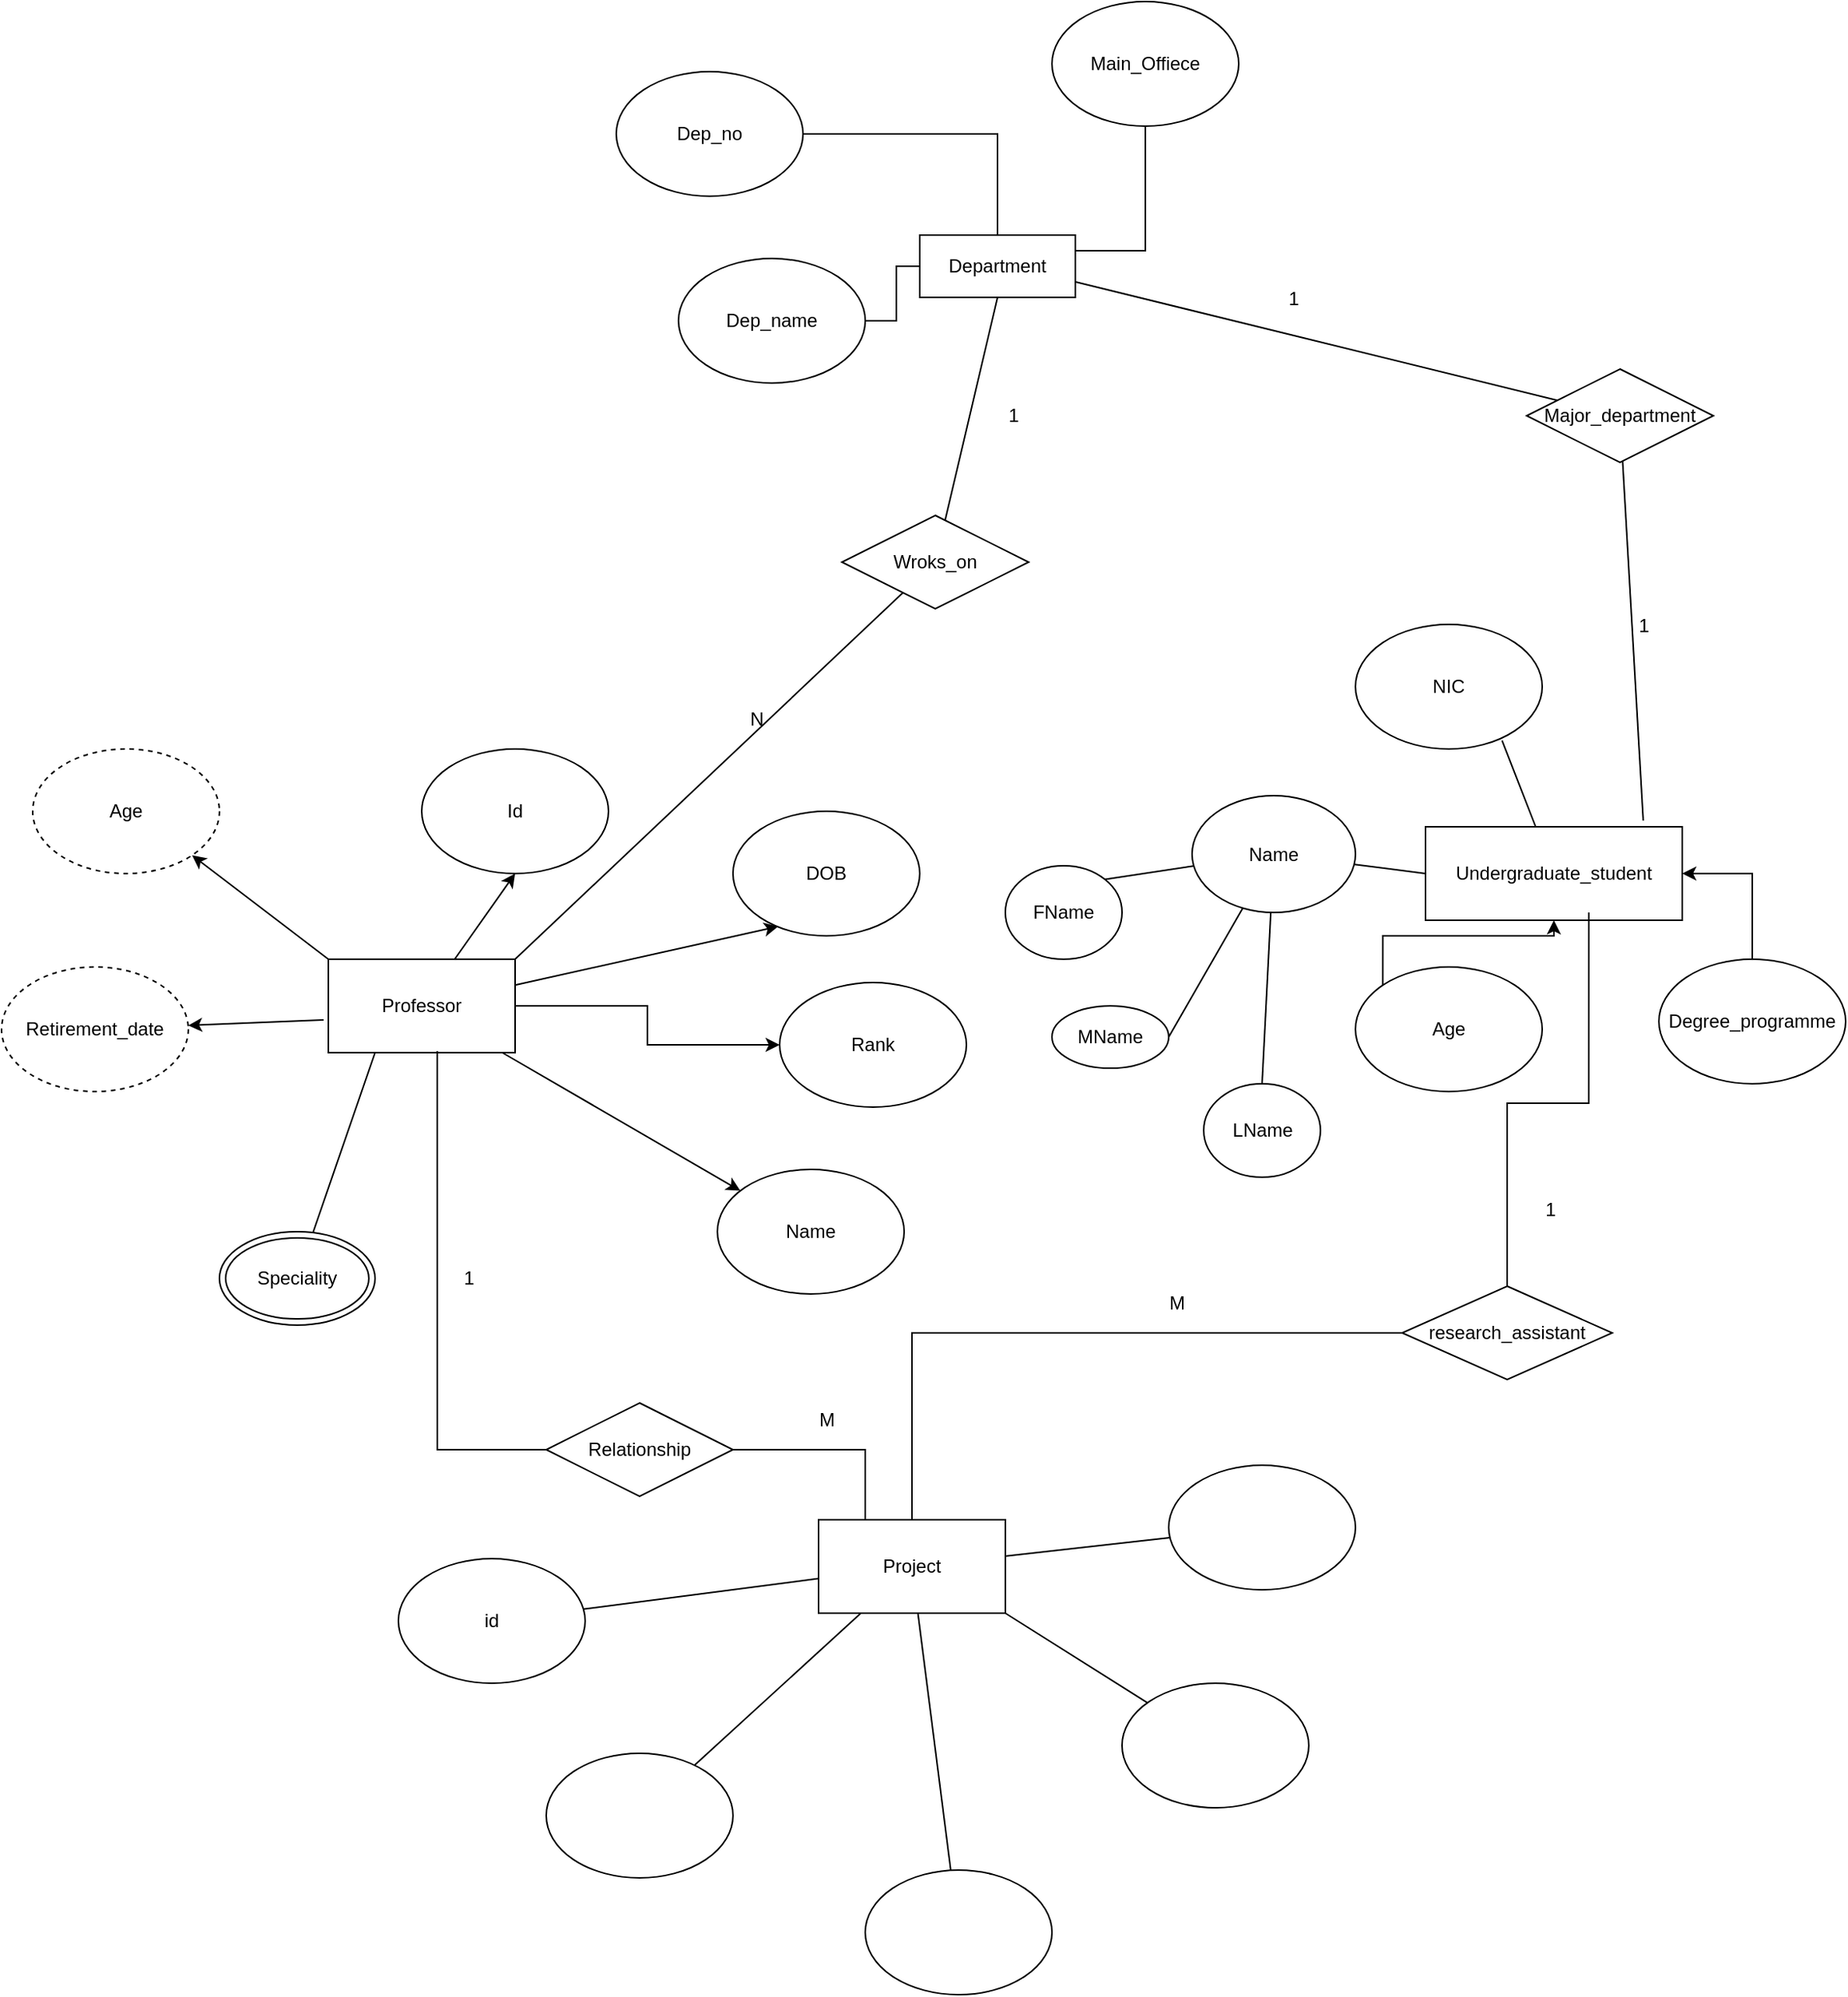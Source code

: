 <mxfile version="15.7.3" type="github" pages="2">
  <diagram id="R2lEEEUBdFMjLlhIrx00" name="University">
    <mxGraphModel dx="1704" dy="1379" grid="1" gridSize="15" guides="1" tooltips="1" connect="1" arrows="1" fold="1" page="0" pageScale="1" pageWidth="850" pageHeight="1100" math="0" shadow="0" extFonts="Permanent Marker^https://fonts.googleapis.com/css?family=Permanent+Marker">
      <root>
        <mxCell id="0" />
        <mxCell id="1" parent="0" />
        <mxCell id="ECpv_SO4cA7GXi2VKjZA-2" value="Id" style="ellipse;whiteSpace=wrap;html=1;" vertex="1" parent="1">
          <mxGeometry x="210" y="30" width="120" height="80" as="geometry" />
        </mxCell>
        <mxCell id="ECpv_SO4cA7GXi2VKjZA-4" value="DOB" style="ellipse;whiteSpace=wrap;html=1;" vertex="1" parent="1">
          <mxGeometry x="410" y="70" width="120" height="80" as="geometry" />
        </mxCell>
        <mxCell id="ECpv_SO4cA7GXi2VKjZA-5" value="Rank" style="ellipse;whiteSpace=wrap;html=1;" vertex="1" parent="1">
          <mxGeometry x="440" y="180" width="120" height="80" as="geometry" />
        </mxCell>
        <mxCell id="ECpv_SO4cA7GXi2VKjZA-6" value="Name" style="ellipse;whiteSpace=wrap;html=1;" vertex="1" parent="1">
          <mxGeometry x="400" y="300" width="120" height="80" as="geometry" />
        </mxCell>
        <mxCell id="ECpv_SO4cA7GXi2VKjZA-7" value="Age" style="ellipse;whiteSpace=wrap;html=1;dashed=1;" vertex="1" parent="1">
          <mxGeometry x="-40" y="30" width="120" height="80" as="geometry" />
        </mxCell>
        <mxCell id="ECpv_SO4cA7GXi2VKjZA-9" value="Retirement_date" style="ellipse;whiteSpace=wrap;html=1;dashed=1;" vertex="1" parent="1">
          <mxGeometry x="-60" y="170" width="120" height="80" as="geometry" />
        </mxCell>
        <mxCell id="ECpv_SO4cA7GXi2VKjZA-13" value="" style="edgeStyle=orthogonalEdgeStyle;rounded=0;orthogonalLoop=1;jettySize=auto;html=1;" edge="1" parent="1" source="ECpv_SO4cA7GXi2VKjZA-11" target="ECpv_SO4cA7GXi2VKjZA-5">
          <mxGeometry relative="1" as="geometry" />
        </mxCell>
        <mxCell id="ECpv_SO4cA7GXi2VKjZA-84" style="edgeStyle=none;rounded=0;orthogonalLoop=1;jettySize=auto;html=1;exitX=1;exitY=0;exitDx=0;exitDy=0;endArrow=none;endFill=0;" edge="1" parent="1" source="ECpv_SO4cA7GXi2VKjZA-11" target="ECpv_SO4cA7GXi2VKjZA-73">
          <mxGeometry relative="1" as="geometry" />
        </mxCell>
        <mxCell id="ECpv_SO4cA7GXi2VKjZA-11" value="Professor" style="rounded=0;whiteSpace=wrap;html=1;" vertex="1" parent="1">
          <mxGeometry x="150" y="165" width="120" height="60" as="geometry" />
        </mxCell>
        <mxCell id="ECpv_SO4cA7GXi2VKjZA-12" value="" style="endArrow=classic;html=1;rounded=0;exitX=0;exitY=0;exitDx=0;exitDy=0;entryX=1;entryY=1;entryDx=0;entryDy=0;" edge="1" parent="1" source="ECpv_SO4cA7GXi2VKjZA-11" target="ECpv_SO4cA7GXi2VKjZA-7">
          <mxGeometry width="50" height="50" relative="1" as="geometry">
            <mxPoint x="280" y="360" as="sourcePoint" />
            <mxPoint x="330" y="310" as="targetPoint" />
          </mxGeometry>
        </mxCell>
        <mxCell id="ECpv_SO4cA7GXi2VKjZA-14" value="" style="endArrow=classic;html=1;rounded=0;" edge="1" parent="1" source="ECpv_SO4cA7GXi2VKjZA-11" target="ECpv_SO4cA7GXi2VKjZA-6">
          <mxGeometry width="50" height="50" relative="1" as="geometry">
            <mxPoint x="400" y="320" as="sourcePoint" />
            <mxPoint x="450" y="270" as="targetPoint" />
          </mxGeometry>
        </mxCell>
        <mxCell id="ECpv_SO4cA7GXi2VKjZA-15" value="" style="endArrow=classic;html=1;rounded=0;entryX=0.5;entryY=1;entryDx=0;entryDy=0;" edge="1" parent="1" source="ECpv_SO4cA7GXi2VKjZA-11" target="ECpv_SO4cA7GXi2VKjZA-2">
          <mxGeometry width="50" height="50" relative="1" as="geometry">
            <mxPoint x="270" y="179.289" as="sourcePoint" />
            <mxPoint x="270" y="129.289" as="targetPoint" />
          </mxGeometry>
        </mxCell>
        <mxCell id="ECpv_SO4cA7GXi2VKjZA-18" value="" style="endArrow=classic;html=1;rounded=0;exitX=-0.025;exitY=0.65;exitDx=0;exitDy=0;exitPerimeter=0;" edge="1" parent="1" source="ECpv_SO4cA7GXi2VKjZA-11" target="ECpv_SO4cA7GXi2VKjZA-9">
          <mxGeometry width="50" height="50" relative="1" as="geometry">
            <mxPoint x="360" y="210" as="sourcePoint" />
            <mxPoint x="410" y="160" as="targetPoint" />
          </mxGeometry>
        </mxCell>
        <mxCell id="ECpv_SO4cA7GXi2VKjZA-19" value="" style="endArrow=classic;html=1;rounded=0;entryX=0.242;entryY=0.925;entryDx=0;entryDy=0;entryPerimeter=0;" edge="1" parent="1" source="ECpv_SO4cA7GXi2VKjZA-11" target="ECpv_SO4cA7GXi2VKjZA-4">
          <mxGeometry width="50" height="50" relative="1" as="geometry">
            <mxPoint x="360" y="210" as="sourcePoint" />
            <mxPoint x="410" y="160" as="targetPoint" />
          </mxGeometry>
        </mxCell>
        <mxCell id="ECpv_SO4cA7GXi2VKjZA-83" style="edgeStyle=none;rounded=0;orthogonalLoop=1;jettySize=auto;html=1;endArrow=none;endFill=0;entryX=0.25;entryY=1;entryDx=0;entryDy=0;" edge="1" parent="1" source="ECpv_SO4cA7GXi2VKjZA-20" target="ECpv_SO4cA7GXi2VKjZA-11">
          <mxGeometry relative="1" as="geometry">
            <mxPoint x="210" y="240.0" as="targetPoint" />
          </mxGeometry>
        </mxCell>
        <mxCell id="ECpv_SO4cA7GXi2VKjZA-20" value="Speciality" style="ellipse;shape=doubleEllipse;whiteSpace=wrap;html=1;" vertex="1" parent="1">
          <mxGeometry x="80" y="340" width="100" height="60" as="geometry" />
        </mxCell>
        <mxCell id="ECpv_SO4cA7GXi2VKjZA-89" style="edgeStyle=none;rounded=0;orthogonalLoop=1;jettySize=auto;html=1;entryX=0.785;entryY=0.932;entryDx=0;entryDy=0;entryPerimeter=0;endArrow=none;endFill=0;" edge="1" parent="1" source="ECpv_SO4cA7GXi2VKjZA-21" target="ECpv_SO4cA7GXi2VKjZA-22">
          <mxGeometry relative="1" as="geometry" />
        </mxCell>
        <mxCell id="ECpv_SO4cA7GXi2VKjZA-21" value="Undergraduate_student" style="rounded=0;whiteSpace=wrap;html=1;" vertex="1" parent="1">
          <mxGeometry x="855" y="80" width="165" height="60" as="geometry" />
        </mxCell>
        <mxCell id="ECpv_SO4cA7GXi2VKjZA-22" value="NIC" style="ellipse;whiteSpace=wrap;html=1;" vertex="1" parent="1">
          <mxGeometry x="810" y="-50" width="120" height="80" as="geometry" />
        </mxCell>
        <mxCell id="ECpv_SO4cA7GXi2VKjZA-35" style="edgeStyle=orthogonalEdgeStyle;rounded=0;orthogonalLoop=1;jettySize=auto;html=1;entryX=1;entryY=0.5;entryDx=0;entryDy=0;" edge="1" parent="1" source="ECpv_SO4cA7GXi2VKjZA-23" target="ECpv_SO4cA7GXi2VKjZA-21">
          <mxGeometry relative="1" as="geometry" />
        </mxCell>
        <mxCell id="ECpv_SO4cA7GXi2VKjZA-23" value="Degree_programme" style="ellipse;whiteSpace=wrap;html=1;" vertex="1" parent="1">
          <mxGeometry x="1005" y="165" width="120" height="80" as="geometry" />
        </mxCell>
        <mxCell id="ECpv_SO4cA7GXi2VKjZA-32" style="edgeStyle=orthogonalEdgeStyle;rounded=0;orthogonalLoop=1;jettySize=auto;html=1;exitX=0;exitY=0;exitDx=0;exitDy=0;" edge="1" parent="1" source="ECpv_SO4cA7GXi2VKjZA-24" target="ECpv_SO4cA7GXi2VKjZA-21">
          <mxGeometry relative="1" as="geometry" />
        </mxCell>
        <mxCell id="ECpv_SO4cA7GXi2VKjZA-24" value="Age" style="ellipse;whiteSpace=wrap;html=1;" vertex="1" parent="1">
          <mxGeometry x="810" y="170" width="120" height="80" as="geometry" />
        </mxCell>
        <mxCell id="ECpv_SO4cA7GXi2VKjZA-85" style="edgeStyle=none;rounded=0;orthogonalLoop=1;jettySize=auto;html=1;entryX=1;entryY=0.5;entryDx=0;entryDy=0;endArrow=none;endFill=0;" edge="1" parent="1" source="ECpv_SO4cA7GXi2VKjZA-25" target="ECpv_SO4cA7GXi2VKjZA-27">
          <mxGeometry relative="1" as="geometry" />
        </mxCell>
        <mxCell id="ECpv_SO4cA7GXi2VKjZA-86" style="edgeStyle=none;rounded=0;orthogonalLoop=1;jettySize=auto;html=1;entryX=0.5;entryY=0;entryDx=0;entryDy=0;endArrow=none;endFill=0;" edge="1" parent="1" source="ECpv_SO4cA7GXi2VKjZA-25" target="ECpv_SO4cA7GXi2VKjZA-28">
          <mxGeometry relative="1" as="geometry" />
        </mxCell>
        <mxCell id="ECpv_SO4cA7GXi2VKjZA-87" style="edgeStyle=none;rounded=0;orthogonalLoop=1;jettySize=auto;html=1;entryX=1;entryY=0;entryDx=0;entryDy=0;endArrow=none;endFill=0;" edge="1" parent="1" source="ECpv_SO4cA7GXi2VKjZA-25" target="ECpv_SO4cA7GXi2VKjZA-26">
          <mxGeometry relative="1" as="geometry" />
        </mxCell>
        <mxCell id="ECpv_SO4cA7GXi2VKjZA-88" style="edgeStyle=none;rounded=0;orthogonalLoop=1;jettySize=auto;html=1;entryX=0;entryY=0.5;entryDx=0;entryDy=0;endArrow=none;endFill=0;" edge="1" parent="1" source="ECpv_SO4cA7GXi2VKjZA-25" target="ECpv_SO4cA7GXi2VKjZA-21">
          <mxGeometry relative="1" as="geometry" />
        </mxCell>
        <mxCell id="ECpv_SO4cA7GXi2VKjZA-25" value="Name" style="ellipse;whiteSpace=wrap;html=1;" vertex="1" parent="1">
          <mxGeometry x="705" y="60" width="105" height="75" as="geometry" />
        </mxCell>
        <mxCell id="ECpv_SO4cA7GXi2VKjZA-26" value="FName" style="ellipse;whiteSpace=wrap;html=1;" vertex="1" parent="1">
          <mxGeometry x="585" y="105" width="75" height="60" as="geometry" />
        </mxCell>
        <mxCell id="ECpv_SO4cA7GXi2VKjZA-27" value="MName" style="ellipse;whiteSpace=wrap;html=1;" vertex="1" parent="1">
          <mxGeometry x="615" y="195" width="75" height="40" as="geometry" />
        </mxCell>
        <mxCell id="ECpv_SO4cA7GXi2VKjZA-28" value="LName" style="ellipse;whiteSpace=wrap;html=1;" vertex="1" parent="1">
          <mxGeometry x="712.5" y="245" width="75" height="60" as="geometry" />
        </mxCell>
        <mxCell id="ECpv_SO4cA7GXi2VKjZA-36" value="Project" style="rounded=0;whiteSpace=wrap;html=1;" vertex="1" parent="1">
          <mxGeometry x="465" y="525" width="120" height="60" as="geometry" />
        </mxCell>
        <mxCell id="ECpv_SO4cA7GXi2VKjZA-90" style="edgeStyle=none;rounded=0;orthogonalLoop=1;jettySize=auto;html=1;endArrow=none;endFill=0;" edge="1" parent="1" source="ECpv_SO4cA7GXi2VKjZA-37" target="ECpv_SO4cA7GXi2VKjZA-36">
          <mxGeometry relative="1" as="geometry" />
        </mxCell>
        <mxCell id="ECpv_SO4cA7GXi2VKjZA-37" value="id" style="ellipse;whiteSpace=wrap;html=1;" vertex="1" parent="1">
          <mxGeometry x="195" y="550" width="120" height="80" as="geometry" />
        </mxCell>
        <mxCell id="ECpv_SO4cA7GXi2VKjZA-94" style="edgeStyle=none;rounded=0;orthogonalLoop=1;jettySize=auto;html=1;endArrow=none;endFill=0;" edge="1" parent="1" source="ECpv_SO4cA7GXi2VKjZA-38" target="ECpv_SO4cA7GXi2VKjZA-36">
          <mxGeometry relative="1" as="geometry">
            <mxPoint x="600" y="540" as="targetPoint" />
          </mxGeometry>
        </mxCell>
        <mxCell id="ECpv_SO4cA7GXi2VKjZA-38" value="" style="ellipse;whiteSpace=wrap;html=1;" vertex="1" parent="1">
          <mxGeometry x="690" y="490" width="120" height="80" as="geometry" />
        </mxCell>
        <mxCell id="ECpv_SO4cA7GXi2VKjZA-91" style="edgeStyle=none;rounded=0;orthogonalLoop=1;jettySize=auto;html=1;endArrow=none;endFill=0;" edge="1" parent="1" source="ECpv_SO4cA7GXi2VKjZA-39" target="ECpv_SO4cA7GXi2VKjZA-36">
          <mxGeometry relative="1" as="geometry" />
        </mxCell>
        <mxCell id="ECpv_SO4cA7GXi2VKjZA-39" value="" style="ellipse;whiteSpace=wrap;html=1;" vertex="1" parent="1">
          <mxGeometry x="290" y="675" width="120" height="80" as="geometry" />
        </mxCell>
        <mxCell id="ECpv_SO4cA7GXi2VKjZA-92" style="edgeStyle=none;rounded=0;orthogonalLoop=1;jettySize=auto;html=1;endArrow=none;endFill=0;" edge="1" parent="1" source="ECpv_SO4cA7GXi2VKjZA-40" target="ECpv_SO4cA7GXi2VKjZA-36">
          <mxGeometry relative="1" as="geometry" />
        </mxCell>
        <mxCell id="ECpv_SO4cA7GXi2VKjZA-40" value="" style="ellipse;whiteSpace=wrap;html=1;" vertex="1" parent="1">
          <mxGeometry x="495" y="750" width="120" height="80" as="geometry" />
        </mxCell>
        <mxCell id="ECpv_SO4cA7GXi2VKjZA-93" style="edgeStyle=none;rounded=0;orthogonalLoop=1;jettySize=auto;html=1;entryX=1;entryY=1;entryDx=0;entryDy=0;endArrow=none;endFill=0;" edge="1" parent="1" source="ECpv_SO4cA7GXi2VKjZA-41" target="ECpv_SO4cA7GXi2VKjZA-36">
          <mxGeometry relative="1" as="geometry" />
        </mxCell>
        <mxCell id="ECpv_SO4cA7GXi2VKjZA-41" value="" style="ellipse;whiteSpace=wrap;html=1;" vertex="1" parent="1">
          <mxGeometry x="660" y="630" width="120" height="80" as="geometry" />
        </mxCell>
        <mxCell id="ECpv_SO4cA7GXi2VKjZA-60" style="edgeStyle=orthogonalEdgeStyle;rounded=0;orthogonalLoop=1;jettySize=auto;html=1;entryX=0.583;entryY=0.983;entryDx=0;entryDy=0;entryPerimeter=0;endArrow=none;endFill=0;" edge="1" parent="1" source="ECpv_SO4cA7GXi2VKjZA-44" target="ECpv_SO4cA7GXi2VKjZA-11">
          <mxGeometry relative="1" as="geometry" />
        </mxCell>
        <mxCell id="ECpv_SO4cA7GXi2VKjZA-61" style="edgeStyle=orthogonalEdgeStyle;rounded=0;orthogonalLoop=1;jettySize=auto;html=1;entryX=0.25;entryY=0;entryDx=0;entryDy=0;endArrow=none;endFill=0;" edge="1" parent="1" source="ECpv_SO4cA7GXi2VKjZA-44" target="ECpv_SO4cA7GXi2VKjZA-36">
          <mxGeometry relative="1" as="geometry" />
        </mxCell>
        <mxCell id="ECpv_SO4cA7GXi2VKjZA-44" value="Relationship" style="shape=rhombus;perimeter=rhombusPerimeter;whiteSpace=wrap;html=1;align=center;" vertex="1" parent="1">
          <mxGeometry x="290" y="450" width="120" height="60" as="geometry" />
        </mxCell>
        <mxCell id="ECpv_SO4cA7GXi2VKjZA-56" style="edgeStyle=orthogonalEdgeStyle;rounded=0;orthogonalLoop=1;jettySize=auto;html=1;entryX=0.636;entryY=0.917;entryDx=0;entryDy=0;entryPerimeter=0;endArrow=none;endFill=0;" edge="1" parent="1" source="ECpv_SO4cA7GXi2VKjZA-55" target="ECpv_SO4cA7GXi2VKjZA-21">
          <mxGeometry relative="1" as="geometry" />
        </mxCell>
        <mxCell id="ECpv_SO4cA7GXi2VKjZA-57" style="edgeStyle=orthogonalEdgeStyle;rounded=0;orthogonalLoop=1;jettySize=auto;html=1;endArrow=none;endFill=0;" edge="1" parent="1" source="ECpv_SO4cA7GXi2VKjZA-55" target="ECpv_SO4cA7GXi2VKjZA-36">
          <mxGeometry relative="1" as="geometry" />
        </mxCell>
        <mxCell id="ECpv_SO4cA7GXi2VKjZA-55" value="research_assistant" style="shape=rhombus;perimeter=rhombusPerimeter;whiteSpace=wrap;html=1;align=center;" vertex="1" parent="1">
          <mxGeometry x="840" y="375" width="135" height="60" as="geometry" />
        </mxCell>
        <mxCell id="ECpv_SO4cA7GXi2VKjZA-58" value="M" style="text;html=1;align=center;verticalAlign=middle;resizable=0;points=[];autosize=1;strokeColor=none;fillColor=none;" vertex="1" parent="1">
          <mxGeometry x="680" y="378" width="30" height="15" as="geometry" />
        </mxCell>
        <mxCell id="ECpv_SO4cA7GXi2VKjZA-59" value="1" style="text;html=1;align=center;verticalAlign=middle;resizable=0;points=[];autosize=1;strokeColor=none;fillColor=none;" vertex="1" parent="1">
          <mxGeometry x="920" y="318" width="30" height="15" as="geometry" />
        </mxCell>
        <mxCell id="ECpv_SO4cA7GXi2VKjZA-62" value="1" style="text;html=1;align=center;verticalAlign=middle;resizable=0;points=[];autosize=1;strokeColor=none;fillColor=none;" vertex="1" parent="1">
          <mxGeometry x="225" y="362.5" width="30" height="15" as="geometry" />
        </mxCell>
        <mxCell id="ECpv_SO4cA7GXi2VKjZA-63" value="M" style="text;html=1;align=center;verticalAlign=middle;resizable=0;points=[];autosize=1;strokeColor=none;fillColor=none;" vertex="1" parent="1">
          <mxGeometry x="455" y="453" width="30" height="15" as="geometry" />
        </mxCell>
        <mxCell id="ECpv_SO4cA7GXi2VKjZA-64" value="Department" style="whiteSpace=wrap;html=1;align=center;" vertex="1" parent="1">
          <mxGeometry x="530" y="-300" width="100" height="40" as="geometry" />
        </mxCell>
        <mxCell id="ECpv_SO4cA7GXi2VKjZA-70" style="edgeStyle=orthogonalEdgeStyle;rounded=0;orthogonalLoop=1;jettySize=auto;html=1;endArrow=none;endFill=0;" edge="1" parent="1" source="ECpv_SO4cA7GXi2VKjZA-65" target="ECpv_SO4cA7GXi2VKjZA-64">
          <mxGeometry relative="1" as="geometry" />
        </mxCell>
        <mxCell id="ECpv_SO4cA7GXi2VKjZA-65" value="Dep_no" style="ellipse;whiteSpace=wrap;html=1;" vertex="1" parent="1">
          <mxGeometry x="335" y="-405" width="120" height="80" as="geometry" />
        </mxCell>
        <mxCell id="ECpv_SO4cA7GXi2VKjZA-71" style="edgeStyle=orthogonalEdgeStyle;rounded=0;orthogonalLoop=1;jettySize=auto;html=1;entryX=1;entryY=0.25;entryDx=0;entryDy=0;endArrow=none;endFill=0;" edge="1" parent="1" source="ECpv_SO4cA7GXi2VKjZA-67" target="ECpv_SO4cA7GXi2VKjZA-64">
          <mxGeometry relative="1" as="geometry" />
        </mxCell>
        <mxCell id="ECpv_SO4cA7GXi2VKjZA-67" value="Main_Offiece" style="ellipse;whiteSpace=wrap;html=1;" vertex="1" parent="1">
          <mxGeometry x="615" y="-450" width="120" height="80" as="geometry" />
        </mxCell>
        <mxCell id="ECpv_SO4cA7GXi2VKjZA-72" style="edgeStyle=orthogonalEdgeStyle;rounded=0;orthogonalLoop=1;jettySize=auto;html=1;endArrow=none;endFill=0;" edge="1" parent="1" source="ECpv_SO4cA7GXi2VKjZA-68" target="ECpv_SO4cA7GXi2VKjZA-64">
          <mxGeometry relative="1" as="geometry" />
        </mxCell>
        <mxCell id="ECpv_SO4cA7GXi2VKjZA-68" value="Dep_name" style="ellipse;whiteSpace=wrap;html=1;" vertex="1" parent="1">
          <mxGeometry x="375" y="-285" width="120" height="80" as="geometry" />
        </mxCell>
        <mxCell id="ECpv_SO4cA7GXi2VKjZA-75" style="edgeStyle=none;rounded=0;orthogonalLoop=1;jettySize=auto;html=1;entryX=0.5;entryY=1;entryDx=0;entryDy=0;endArrow=none;endFill=0;" edge="1" parent="1" source="ECpv_SO4cA7GXi2VKjZA-73" target="ECpv_SO4cA7GXi2VKjZA-64">
          <mxGeometry relative="1" as="geometry" />
        </mxCell>
        <mxCell id="ECpv_SO4cA7GXi2VKjZA-73" value="Wroks_on" style="shape=rhombus;perimeter=rhombusPerimeter;whiteSpace=wrap;html=1;align=center;" vertex="1" parent="1">
          <mxGeometry x="480" y="-120" width="120" height="60" as="geometry" />
        </mxCell>
        <mxCell id="ECpv_SO4cA7GXi2VKjZA-76" value="N" style="text;html=1;align=center;verticalAlign=middle;resizable=0;points=[];autosize=1;strokeColor=none;fillColor=none;" vertex="1" parent="1">
          <mxGeometry x="410" y="3" width="30" height="15" as="geometry" />
        </mxCell>
        <mxCell id="ECpv_SO4cA7GXi2VKjZA-77" value="1" style="text;html=1;align=center;verticalAlign=middle;resizable=0;points=[];autosize=1;strokeColor=none;fillColor=none;" vertex="1" parent="1">
          <mxGeometry x="575" y="-192" width="30" height="15" as="geometry" />
        </mxCell>
        <mxCell id="ECpv_SO4cA7GXi2VKjZA-79" style="edgeStyle=none;rounded=0;orthogonalLoop=1;jettySize=auto;html=1;entryX=0.848;entryY=-0.067;entryDx=0;entryDy=0;entryPerimeter=0;endArrow=none;endFill=0;" edge="1" parent="1" source="ECpv_SO4cA7GXi2VKjZA-78" target="ECpv_SO4cA7GXi2VKjZA-21">
          <mxGeometry relative="1" as="geometry" />
        </mxCell>
        <mxCell id="ECpv_SO4cA7GXi2VKjZA-80" style="edgeStyle=none;rounded=0;orthogonalLoop=1;jettySize=auto;html=1;entryX=1;entryY=0.75;entryDx=0;entryDy=0;endArrow=none;endFill=0;" edge="1" parent="1" source="ECpv_SO4cA7GXi2VKjZA-78" target="ECpv_SO4cA7GXi2VKjZA-64">
          <mxGeometry relative="1" as="geometry" />
        </mxCell>
        <mxCell id="ECpv_SO4cA7GXi2VKjZA-78" value="Major_department" style="shape=rhombus;perimeter=rhombusPerimeter;whiteSpace=wrap;html=1;align=center;" vertex="1" parent="1">
          <mxGeometry x="920" y="-214" width="120" height="60" as="geometry" />
        </mxCell>
        <mxCell id="ECpv_SO4cA7GXi2VKjZA-81" value="1" style="text;html=1;align=center;verticalAlign=middle;resizable=0;points=[];autosize=1;strokeColor=none;fillColor=none;" vertex="1" parent="1">
          <mxGeometry x="755" y="-267" width="30" height="15" as="geometry" />
        </mxCell>
        <mxCell id="ECpv_SO4cA7GXi2VKjZA-82" value="1" style="text;html=1;align=center;verticalAlign=middle;resizable=0;points=[];autosize=1;strokeColor=none;fillColor=none;" vertex="1" parent="1">
          <mxGeometry x="980" y="-57" width="30" height="15" as="geometry" />
        </mxCell>
      </root>
    </mxGraphModel>
  </diagram>
  <diagram id="1EDNPmtLHwnYr23z2PB6" name="Restaurent">
    <mxGraphModel dx="1983" dy="1103" grid="1" gridSize="15" guides="1" tooltips="1" connect="1" arrows="1" fold="1" page="0" pageScale="1" pageWidth="850" pageHeight="1100" math="0" shadow="0">
      <root>
        <mxCell id="zBbPbrZYk42jw6SJ1Ndv-0" />
        <mxCell id="zBbPbrZYk42jw6SJ1Ndv-1" parent="zBbPbrZYk42jw6SJ1Ndv-0" />
        <mxCell id="zBbPbrZYk42jw6SJ1Ndv-2" value="Restaurant" style="whiteSpace=wrap;html=1;align=center;" vertex="1" parent="zBbPbrZYk42jw6SJ1Ndv-1">
          <mxGeometry x="45" y="277.5" width="100" height="40" as="geometry" />
        </mxCell>
        <mxCell id="zBbPbrZYk42jw6SJ1Ndv-39" style="edgeStyle=none;rounded=0;orthogonalLoop=1;jettySize=auto;html=1;entryX=0.75;entryY=1;entryDx=0;entryDy=0;endArrow=none;endFill=0;" edge="1" parent="zBbPbrZYk42jw6SJ1Ndv-1" source="zBbPbrZYk42jw6SJ1Ndv-4" target="zBbPbrZYk42jw6SJ1Ndv-2">
          <mxGeometry relative="1" as="geometry" />
        </mxCell>
        <mxCell id="zBbPbrZYk42jw6SJ1Ndv-4" value="name" style="ellipse;whiteSpace=wrap;html=1;align=center;" vertex="1" parent="zBbPbrZYk42jw6SJ1Ndv-1">
          <mxGeometry x="120" y="370" width="100" height="40" as="geometry" />
        </mxCell>
        <mxCell id="zBbPbrZYk42jw6SJ1Ndv-8" style="edgeStyle=none;rounded=0;orthogonalLoop=1;jettySize=auto;html=1;endArrow=none;endFill=0;" edge="1" parent="zBbPbrZYk42jw6SJ1Ndv-1" source="zBbPbrZYk42jw6SJ1Ndv-5" target="zBbPbrZYk42jw6SJ1Ndv-2">
          <mxGeometry relative="1" as="geometry" />
        </mxCell>
        <mxCell id="zBbPbrZYk42jw6SJ1Ndv-5" value="location" style="ellipse;whiteSpace=wrap;html=1;align=center;" vertex="1" parent="zBbPbrZYk42jw6SJ1Ndv-1">
          <mxGeometry x="-30" y="382.5" width="100" height="40" as="geometry" />
        </mxCell>
        <mxCell id="zBbPbrZYk42jw6SJ1Ndv-9" style="edgeStyle=none;rounded=0;orthogonalLoop=1;jettySize=auto;html=1;endArrow=none;endFill=0;" edge="1" parent="zBbPbrZYk42jw6SJ1Ndv-1" source="zBbPbrZYk42jw6SJ1Ndv-6" target="zBbPbrZYk42jw6SJ1Ndv-2">
          <mxGeometry relative="1" as="geometry" />
        </mxCell>
        <mxCell id="zBbPbrZYk42jw6SJ1Ndv-6" value="restaurant_id" style="ellipse;whiteSpace=wrap;html=1;align=center;" vertex="1" parent="zBbPbrZYk42jw6SJ1Ndv-1">
          <mxGeometry x="-90" y="277.5" width="100" height="40" as="geometry" />
        </mxCell>
        <mxCell id="zBbPbrZYk42jw6SJ1Ndv-17" style="edgeStyle=none;rounded=0;orthogonalLoop=1;jettySize=auto;html=1;entryX=0.36;entryY=0.975;entryDx=0;entryDy=0;entryPerimeter=0;endArrow=none;endFill=0;" edge="1" parent="zBbPbrZYk42jw6SJ1Ndv-1" source="zBbPbrZYk42jw6SJ1Ndv-10" target="zBbPbrZYk42jw6SJ1Ndv-12">
          <mxGeometry relative="1" as="geometry" />
        </mxCell>
        <mxCell id="zBbPbrZYk42jw6SJ1Ndv-10" value="Menu" style="whiteSpace=wrap;html=1;align=center;" vertex="1" parent="zBbPbrZYk42jw6SJ1Ndv-1">
          <mxGeometry x="330" y="-155" width="100" height="40" as="geometry" />
        </mxCell>
        <mxCell id="zBbPbrZYk42jw6SJ1Ndv-12" value="description" style="ellipse;whiteSpace=wrap;html=1;align=center;" vertex="1" parent="zBbPbrZYk42jw6SJ1Ndv-1">
          <mxGeometry x="460" y="-210" width="100" height="40" as="geometry" />
        </mxCell>
        <mxCell id="zBbPbrZYk42jw6SJ1Ndv-13" style="edgeStyle=none;rounded=0;orthogonalLoop=1;jettySize=auto;html=1;endArrow=none;endFill=0;" edge="1" parent="zBbPbrZYk42jw6SJ1Ndv-1" source="zBbPbrZYk42jw6SJ1Ndv-14" target="zBbPbrZYk42jw6SJ1Ndv-10">
          <mxGeometry relative="1" as="geometry" />
        </mxCell>
        <mxCell id="zBbPbrZYk42jw6SJ1Ndv-14" value="name" style="ellipse;whiteSpace=wrap;html=1;align=center;" vertex="1" parent="zBbPbrZYk42jw6SJ1Ndv-1">
          <mxGeometry x="310" y="-235" width="100" height="40" as="geometry" />
        </mxCell>
        <mxCell id="zBbPbrZYk42jw6SJ1Ndv-15" style="edgeStyle=none;rounded=0;orthogonalLoop=1;jettySize=auto;html=1;endArrow=none;endFill=0;" edge="1" parent="zBbPbrZYk42jw6SJ1Ndv-1" source="zBbPbrZYk42jw6SJ1Ndv-16" target="zBbPbrZYk42jw6SJ1Ndv-10">
          <mxGeometry relative="1" as="geometry" />
        </mxCell>
        <mxCell id="zBbPbrZYk42jw6SJ1Ndv-16" value="Menu_id" style="ellipse;whiteSpace=wrap;html=1;align=center;" vertex="1" parent="zBbPbrZYk42jw6SJ1Ndv-1">
          <mxGeometry x="170" y="-195" width="100" height="40" as="geometry" />
        </mxCell>
        <mxCell id="zBbPbrZYk42jw6SJ1Ndv-18" value="Customer" style="whiteSpace=wrap;html=1;align=center;" vertex="1" parent="zBbPbrZYk42jw6SJ1Ndv-1">
          <mxGeometry x="525" y="225" width="100" height="40" as="geometry" />
        </mxCell>
        <mxCell id="zBbPbrZYk42jw6SJ1Ndv-19" style="edgeStyle=none;rounded=0;orthogonalLoop=1;jettySize=auto;html=1;entryX=0.5;entryY=1;entryDx=0;entryDy=0;endArrow=none;endFill=0;" edge="1" parent="zBbPbrZYk42jw6SJ1Ndv-1" source="zBbPbrZYk42jw6SJ1Ndv-20" target="zBbPbrZYk42jw6SJ1Ndv-18">
          <mxGeometry relative="1" as="geometry" />
        </mxCell>
        <mxCell id="zBbPbrZYk42jw6SJ1Ndv-20" value="age" style="ellipse;whiteSpace=wrap;html=1;align=center;" vertex="1" parent="zBbPbrZYk42jw6SJ1Ndv-1">
          <mxGeometry x="600" y="330" width="100" height="40" as="geometry" />
        </mxCell>
        <mxCell id="zBbPbrZYk42jw6SJ1Ndv-21" style="edgeStyle=none;rounded=0;orthogonalLoop=1;jettySize=auto;html=1;endArrow=none;endFill=0;" edge="1" parent="zBbPbrZYk42jw6SJ1Ndv-1" source="zBbPbrZYk42jw6SJ1Ndv-22" target="zBbPbrZYk42jw6SJ1Ndv-18">
          <mxGeometry relative="1" as="geometry" />
        </mxCell>
        <mxCell id="zBbPbrZYk42jw6SJ1Ndv-22" value="name" style="ellipse;whiteSpace=wrap;html=1;align=center;" vertex="1" parent="zBbPbrZYk42jw6SJ1Ndv-1">
          <mxGeometry x="450" y="330" width="100" height="40" as="geometry" />
        </mxCell>
        <mxCell id="zBbPbrZYk42jw6SJ1Ndv-23" style="edgeStyle=none;rounded=0;orthogonalLoop=1;jettySize=auto;html=1;endArrow=none;endFill=0;" edge="1" parent="zBbPbrZYk42jw6SJ1Ndv-1" source="zBbPbrZYk42jw6SJ1Ndv-24" target="zBbPbrZYk42jw6SJ1Ndv-18">
          <mxGeometry relative="1" as="geometry" />
        </mxCell>
        <mxCell id="zBbPbrZYk42jw6SJ1Ndv-24" value="customer_id" style="ellipse;whiteSpace=wrap;html=1;align=center;" vertex="1" parent="zBbPbrZYk42jw6SJ1Ndv-1">
          <mxGeometry x="390" y="225" width="100" height="40" as="geometry" />
        </mxCell>
        <mxCell id="zBbPbrZYk42jw6SJ1Ndv-26" value="" style="edgeStyle=none;rounded=0;orthogonalLoop=1;jettySize=auto;html=1;endArrow=none;endFill=0;" edge="1" parent="zBbPbrZYk42jw6SJ1Ndv-1" source="zBbPbrZYk42jw6SJ1Ndv-25" target="zBbPbrZYk42jw6SJ1Ndv-18">
          <mxGeometry relative="1" as="geometry" />
        </mxCell>
        <mxCell id="zBbPbrZYk42jw6SJ1Ndv-25" value="gender" style="ellipse;whiteSpace=wrap;html=1;align=center;" vertex="1" parent="zBbPbrZYk42jw6SJ1Ndv-1">
          <mxGeometry x="660" y="250" width="100" height="40" as="geometry" />
        </mxCell>
        <mxCell id="zBbPbrZYk42jw6SJ1Ndv-27" style="edgeStyle=none;rounded=0;orthogonalLoop=1;jettySize=auto;html=1;entryX=0.36;entryY=0.975;entryDx=0;entryDy=0;entryPerimeter=0;endArrow=none;endFill=0;" edge="1" parent="zBbPbrZYk42jw6SJ1Ndv-1" source="zBbPbrZYk42jw6SJ1Ndv-28" target="zBbPbrZYk42jw6SJ1Ndv-29">
          <mxGeometry relative="1" as="geometry" />
        </mxCell>
        <mxCell id="zBbPbrZYk42jw6SJ1Ndv-28" value="Chef" style="whiteSpace=wrap;html=1;align=center;" vertex="1" parent="zBbPbrZYk42jw6SJ1Ndv-1">
          <mxGeometry x="-115" y="35" width="100" height="40" as="geometry" />
        </mxCell>
        <mxCell id="zBbPbrZYk42jw6SJ1Ndv-29" value="name" style="ellipse;whiteSpace=wrap;html=1;align=center;" vertex="1" parent="zBbPbrZYk42jw6SJ1Ndv-1">
          <mxGeometry x="-55" y="-95" width="100" height="40" as="geometry" />
        </mxCell>
        <mxCell id="zBbPbrZYk42jw6SJ1Ndv-30" style="edgeStyle=none;rounded=0;orthogonalLoop=1;jettySize=auto;html=1;endArrow=none;endFill=0;" edge="1" parent="zBbPbrZYk42jw6SJ1Ndv-1" source="zBbPbrZYk42jw6SJ1Ndv-31" target="zBbPbrZYk42jw6SJ1Ndv-28">
          <mxGeometry relative="1" as="geometry" />
        </mxCell>
        <mxCell id="zBbPbrZYk42jw6SJ1Ndv-31" value="NIC" style="ellipse;whiteSpace=wrap;html=1;align=center;" vertex="1" parent="zBbPbrZYk42jw6SJ1Ndv-1">
          <mxGeometry x="-190" y="-80" width="100" height="40" as="geometry" />
        </mxCell>
        <mxCell id="zBbPbrZYk42jw6SJ1Ndv-32" style="edgeStyle=none;rounded=0;orthogonalLoop=1;jettySize=auto;html=1;endArrow=none;endFill=0;" edge="1" parent="zBbPbrZYk42jw6SJ1Ndv-1" source="zBbPbrZYk42jw6SJ1Ndv-33" target="zBbPbrZYk42jw6SJ1Ndv-28">
          <mxGeometry relative="1" as="geometry" />
        </mxCell>
        <mxCell id="zBbPbrZYk42jw6SJ1Ndv-33" value="chef_id" style="ellipse;whiteSpace=wrap;html=1;align=center;" vertex="1" parent="zBbPbrZYk42jw6SJ1Ndv-1">
          <mxGeometry x="-275" y="-5" width="100" height="40" as="geometry" />
        </mxCell>
        <mxCell id="zBbPbrZYk42jw6SJ1Ndv-38" style="edgeStyle=none;rounded=0;orthogonalLoop=1;jettySize=auto;html=1;endArrow=none;endFill=0;" edge="1" parent="zBbPbrZYk42jw6SJ1Ndv-1" source="zBbPbrZYk42jw6SJ1Ndv-35" target="zBbPbrZYk42jw6SJ1Ndv-28">
          <mxGeometry relative="1" as="geometry" />
        </mxCell>
        <mxCell id="zBbPbrZYk42jw6SJ1Ndv-35" value="Category" style="ellipse;whiteSpace=wrap;html=1;align=center;" vertex="1" parent="zBbPbrZYk42jw6SJ1Ndv-1">
          <mxGeometry x="-275" y="90" width="100" height="40" as="geometry" />
        </mxCell>
        <mxCell id="zBbPbrZYk42jw6SJ1Ndv-37" style="edgeStyle=none;rounded=0;orthogonalLoop=1;jettySize=auto;html=1;endArrow=none;endFill=0;" edge="1" parent="zBbPbrZYk42jw6SJ1Ndv-1" source="zBbPbrZYk42jw6SJ1Ndv-36" target="zBbPbrZYk42jw6SJ1Ndv-28">
          <mxGeometry relative="1" as="geometry" />
        </mxCell>
        <mxCell id="zBbPbrZYk42jw6SJ1Ndv-36" value="skill_level" style="ellipse;shape=doubleEllipse;margin=3;whiteSpace=wrap;html=1;align=center;" vertex="1" parent="zBbPbrZYk42jw6SJ1Ndv-1">
          <mxGeometry x="-165" y="150" width="100" height="40" as="geometry" />
        </mxCell>
        <mxCell id="zBbPbrZYk42jw6SJ1Ndv-41" style="edgeStyle=none;rounded=0;orthogonalLoop=1;jettySize=auto;html=1;entryX=1;entryY=1;entryDx=0;entryDy=0;endArrow=none;endFill=0;" edge="1" parent="zBbPbrZYk42jw6SJ1Ndv-1" source="zBbPbrZYk42jw6SJ1Ndv-40" target="zBbPbrZYk42jw6SJ1Ndv-10">
          <mxGeometry relative="1" as="geometry" />
        </mxCell>
        <mxCell id="zBbPbrZYk42jw6SJ1Ndv-40" value="Price" style="ellipse;whiteSpace=wrap;html=1;align=center;" vertex="1" parent="zBbPbrZYk42jw6SJ1Ndv-1">
          <mxGeometry x="500" y="-145" width="100" height="40" as="geometry" />
        </mxCell>
        <mxCell id="zBbPbrZYk42jw6SJ1Ndv-42" value="Sold" style="whiteSpace=wrap;html=1;align=center;" vertex="1" parent="zBbPbrZYk42jw6SJ1Ndv-1">
          <mxGeometry x="795" y="-17.5" width="100" height="40" as="geometry" />
        </mxCell>
        <mxCell id="zBbPbrZYk42jw6SJ1Ndv-43" style="edgeStyle=none;rounded=0;orthogonalLoop=1;jettySize=auto;html=1;entryX=0.75;entryY=1;entryDx=0;entryDy=0;endArrow=none;endFill=0;" edge="1" parent="zBbPbrZYk42jw6SJ1Ndv-1" source="zBbPbrZYk42jw6SJ1Ndv-44" target="zBbPbrZYk42jw6SJ1Ndv-42">
          <mxGeometry relative="1" as="geometry" />
        </mxCell>
        <mxCell id="zBbPbrZYk42jw6SJ1Ndv-44" value="name" style="ellipse;whiteSpace=wrap;html=1;align=center;" vertex="1" parent="zBbPbrZYk42jw6SJ1Ndv-1">
          <mxGeometry x="855" y="50" width="100" height="40" as="geometry" />
        </mxCell>
        <mxCell id="zBbPbrZYk42jw6SJ1Ndv-45" style="edgeStyle=none;rounded=0;orthogonalLoop=1;jettySize=auto;html=1;endArrow=none;endFill=0;" edge="1" parent="zBbPbrZYk42jw6SJ1Ndv-1" source="zBbPbrZYk42jw6SJ1Ndv-46" target="zBbPbrZYk42jw6SJ1Ndv-42">
          <mxGeometry relative="1" as="geometry" />
        </mxCell>
        <mxCell id="zBbPbrZYk42jw6SJ1Ndv-46" value="location" style="ellipse;whiteSpace=wrap;html=1;align=center;" vertex="1" parent="zBbPbrZYk42jw6SJ1Ndv-1">
          <mxGeometry x="915" y="-55" width="100" height="40" as="geometry" />
        </mxCell>
        <mxCell id="zBbPbrZYk42jw6SJ1Ndv-47" style="edgeStyle=none;rounded=0;orthogonalLoop=1;jettySize=auto;html=1;endArrow=none;endFill=0;" edge="1" parent="zBbPbrZYk42jw6SJ1Ndv-1" source="zBbPbrZYk42jw6SJ1Ndv-48" target="zBbPbrZYk42jw6SJ1Ndv-42">
          <mxGeometry relative="1" as="geometry" />
        </mxCell>
        <mxCell id="zBbPbrZYk42jw6SJ1Ndv-48" value="id" style="ellipse;whiteSpace=wrap;html=1;align=center;" vertex="1" parent="zBbPbrZYk42jw6SJ1Ndv-1">
          <mxGeometry x="825" y="-105" width="100" height="40" as="geometry" />
        </mxCell>
      </root>
    </mxGraphModel>
  </diagram>
</mxfile>
